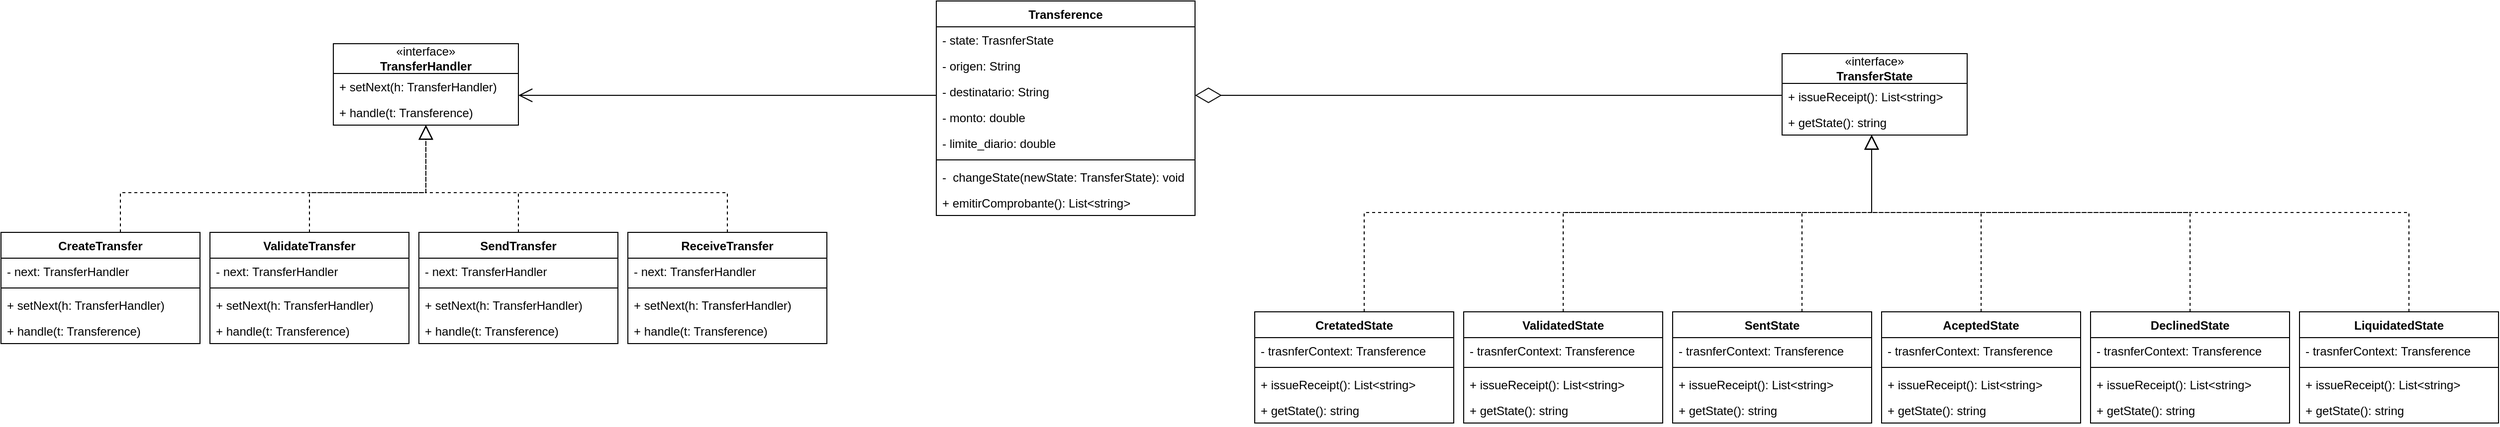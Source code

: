 <mxfile version="28.2.5">
  <diagram id="C5RBs43oDa-KdzZeNtuy" name="Page-1">
    <mxGraphModel dx="1489" dy="763" grid="1" gridSize="10" guides="1" tooltips="1" connect="1" arrows="1" fold="1" page="1" pageScale="1" pageWidth="827" pageHeight="1169" math="0" shadow="0">
      <root>
        <mxCell id="WIyWlLk6GJQsqaUBKTNV-0" />
        <mxCell id="WIyWlLk6GJQsqaUBKTNV-1" parent="WIyWlLk6GJQsqaUBKTNV-0" />
        <mxCell id="DVQdAIpatK4mYI48eg1U-0" value="«interface»&lt;br&gt;&lt;b&gt;TransferHandler&lt;/b&gt;" style="swimlane;fontStyle=0;childLayout=stackLayout;horizontal=1;startSize=30;fillColor=none;horizontalStack=0;resizeParent=1;resizeParentMax=0;resizeLast=0;collapsible=1;marginBottom=0;whiteSpace=wrap;html=1;" vertex="1" parent="WIyWlLk6GJQsqaUBKTNV-1">
          <mxGeometry x="334" y="60" width="186" height="82" as="geometry" />
        </mxCell>
        <mxCell id="DVQdAIpatK4mYI48eg1U-16" value="+ setNext(h: TransferHandler)" style="text;strokeColor=none;fillColor=none;align=left;verticalAlign=top;spacingLeft=4;spacingRight=4;overflow=hidden;rotatable=0;points=[[0,0.5],[1,0.5]];portConstraint=eastwest;whiteSpace=wrap;html=1;" vertex="1" parent="DVQdAIpatK4mYI48eg1U-0">
          <mxGeometry y="30" width="186" height="26" as="geometry" />
        </mxCell>
        <mxCell id="DVQdAIpatK4mYI48eg1U-1" value="+ handle(t: Transference)" style="text;strokeColor=none;fillColor=none;align=left;verticalAlign=top;spacingLeft=4;spacingRight=4;overflow=hidden;rotatable=0;points=[[0,0.5],[1,0.5]];portConstraint=eastwest;whiteSpace=wrap;html=1;" vertex="1" parent="DVQdAIpatK4mYI48eg1U-0">
          <mxGeometry y="56" width="186" height="26" as="geometry" />
        </mxCell>
        <mxCell id="DVQdAIpatK4mYI48eg1U-5" value="CreateTransfer" style="swimlane;fontStyle=1;align=center;verticalAlign=top;childLayout=stackLayout;horizontal=1;startSize=26;horizontalStack=0;resizeParent=1;resizeParentMax=0;resizeLast=0;collapsible=1;marginBottom=0;whiteSpace=wrap;html=1;" vertex="1" parent="WIyWlLk6GJQsqaUBKTNV-1">
          <mxGeometry y="250" width="200" height="112" as="geometry" />
        </mxCell>
        <mxCell id="DVQdAIpatK4mYI48eg1U-6" value="- next: TransferHandler" style="text;strokeColor=none;fillColor=none;align=left;verticalAlign=top;spacingLeft=4;spacingRight=4;overflow=hidden;rotatable=0;points=[[0,0.5],[1,0.5]];portConstraint=eastwest;whiteSpace=wrap;html=1;" vertex="1" parent="DVQdAIpatK4mYI48eg1U-5">
          <mxGeometry y="26" width="200" height="26" as="geometry" />
        </mxCell>
        <mxCell id="DVQdAIpatK4mYI48eg1U-7" value="" style="line;strokeWidth=1;fillColor=none;align=left;verticalAlign=middle;spacingTop=-1;spacingLeft=3;spacingRight=3;rotatable=0;labelPosition=right;points=[];portConstraint=eastwest;strokeColor=inherit;" vertex="1" parent="DVQdAIpatK4mYI48eg1U-5">
          <mxGeometry y="52" width="200" height="8" as="geometry" />
        </mxCell>
        <mxCell id="DVQdAIpatK4mYI48eg1U-8" value="+ setNext(h: TransferHandler)" style="text;strokeColor=none;fillColor=none;align=left;verticalAlign=top;spacingLeft=4;spacingRight=4;overflow=hidden;rotatable=0;points=[[0,0.5],[1,0.5]];portConstraint=eastwest;whiteSpace=wrap;html=1;" vertex="1" parent="DVQdAIpatK4mYI48eg1U-5">
          <mxGeometry y="60" width="200" height="26" as="geometry" />
        </mxCell>
        <mxCell id="DVQdAIpatK4mYI48eg1U-25" value="+ handle(t: Transference)" style="text;strokeColor=none;fillColor=none;align=left;verticalAlign=top;spacingLeft=4;spacingRight=4;overflow=hidden;rotatable=0;points=[[0,0.5],[1,0.5]];portConstraint=eastwest;whiteSpace=wrap;html=1;" vertex="1" parent="DVQdAIpatK4mYI48eg1U-5">
          <mxGeometry y="86" width="200" height="26" as="geometry" />
        </mxCell>
        <mxCell id="DVQdAIpatK4mYI48eg1U-9" value="" style="endArrow=block;dashed=1;endFill=0;endSize=12;html=1;rounded=0;edgeStyle=orthogonalEdgeStyle;" edge="1" parent="WIyWlLk6GJQsqaUBKTNV-1" source="DVQdAIpatK4mYI48eg1U-5" target="DVQdAIpatK4mYI48eg1U-0">
          <mxGeometry width="160" relative="1" as="geometry">
            <mxPoint x="240" y="180" as="sourcePoint" />
            <mxPoint x="400" y="180" as="targetPoint" />
            <Array as="points">
              <mxPoint x="120" y="210" />
              <mxPoint x="427" y="210" />
            </Array>
          </mxGeometry>
        </mxCell>
        <mxCell id="DVQdAIpatK4mYI48eg1U-10" value="Transference" style="swimlane;fontStyle=1;align=center;verticalAlign=top;childLayout=stackLayout;horizontal=1;startSize=26;horizontalStack=0;resizeParent=1;resizeParentMax=0;resizeLast=0;collapsible=1;marginBottom=0;whiteSpace=wrap;html=1;" vertex="1" parent="WIyWlLk6GJQsqaUBKTNV-1">
          <mxGeometry x="940" y="17" width="260" height="216" as="geometry" />
        </mxCell>
        <mxCell id="DVQdAIpatK4mYI48eg1U-57" value="- state: TrasnferState" style="text;strokeColor=none;fillColor=none;align=left;verticalAlign=top;spacingLeft=4;spacingRight=4;overflow=hidden;rotatable=0;points=[[0,0.5],[1,0.5]];portConstraint=eastwest;whiteSpace=wrap;html=1;" vertex="1" parent="DVQdAIpatK4mYI48eg1U-10">
          <mxGeometry y="26" width="260" height="26" as="geometry" />
        </mxCell>
        <mxCell id="DVQdAIpatK4mYI48eg1U-11" value="- origen: String" style="text;strokeColor=none;fillColor=none;align=left;verticalAlign=top;spacingLeft=4;spacingRight=4;overflow=hidden;rotatable=0;points=[[0,0.5],[1,0.5]];portConstraint=eastwest;whiteSpace=wrap;html=1;" vertex="1" parent="DVQdAIpatK4mYI48eg1U-10">
          <mxGeometry y="52" width="260" height="26" as="geometry" />
        </mxCell>
        <mxCell id="DVQdAIpatK4mYI48eg1U-18" value="- destinatario: String" style="text;strokeColor=none;fillColor=none;align=left;verticalAlign=top;spacingLeft=4;spacingRight=4;overflow=hidden;rotatable=0;points=[[0,0.5],[1,0.5]];portConstraint=eastwest;whiteSpace=wrap;html=1;" vertex="1" parent="DVQdAIpatK4mYI48eg1U-10">
          <mxGeometry y="78" width="260" height="26" as="geometry" />
        </mxCell>
        <mxCell id="DVQdAIpatK4mYI48eg1U-32" value="- monto: double" style="text;strokeColor=none;fillColor=none;align=left;verticalAlign=top;spacingLeft=4;spacingRight=4;overflow=hidden;rotatable=0;points=[[0,0.5],[1,0.5]];portConstraint=eastwest;whiteSpace=wrap;html=1;" vertex="1" parent="DVQdAIpatK4mYI48eg1U-10">
          <mxGeometry y="104" width="260" height="26" as="geometry" />
        </mxCell>
        <mxCell id="DVQdAIpatK4mYI48eg1U-33" value="- limite_diario: double" style="text;strokeColor=none;fillColor=none;align=left;verticalAlign=top;spacingLeft=4;spacingRight=4;overflow=hidden;rotatable=0;points=[[0,0.5],[1,0.5]];portConstraint=eastwest;whiteSpace=wrap;html=1;" vertex="1" parent="DVQdAIpatK4mYI48eg1U-10">
          <mxGeometry y="130" width="260" height="26" as="geometry" />
        </mxCell>
        <mxCell id="DVQdAIpatK4mYI48eg1U-12" value="" style="line;strokeWidth=1;fillColor=none;align=left;verticalAlign=middle;spacingTop=-1;spacingLeft=3;spacingRight=3;rotatable=0;labelPosition=right;points=[];portConstraint=eastwest;strokeColor=inherit;" vertex="1" parent="DVQdAIpatK4mYI48eg1U-10">
          <mxGeometry y="156" width="260" height="8" as="geometry" />
        </mxCell>
        <mxCell id="DVQdAIpatK4mYI48eg1U-13" value="-&amp;nbsp; changeState(newState: TransferState): void" style="text;strokeColor=none;fillColor=none;align=left;verticalAlign=top;spacingLeft=4;spacingRight=4;overflow=hidden;rotatable=0;points=[[0,0.5],[1,0.5]];portConstraint=eastwest;whiteSpace=wrap;html=1;" vertex="1" parent="DVQdAIpatK4mYI48eg1U-10">
          <mxGeometry y="164" width="260" height="26" as="geometry" />
        </mxCell>
        <mxCell id="DVQdAIpatK4mYI48eg1U-58" value="+ emitirComprobante(): List&amp;lt;string&amp;gt;" style="text;strokeColor=none;fillColor=none;align=left;verticalAlign=top;spacingLeft=4;spacingRight=4;overflow=hidden;rotatable=0;points=[[0,0.5],[1,0.5]];portConstraint=eastwest;whiteSpace=wrap;html=1;" vertex="1" parent="DVQdAIpatK4mYI48eg1U-10">
          <mxGeometry y="190" width="260" height="26" as="geometry" />
        </mxCell>
        <mxCell id="DVQdAIpatK4mYI48eg1U-14" value="" style="endArrow=open;endFill=1;endSize=12;html=1;rounded=0;edgeStyle=orthogonalEdgeStyle;" edge="1" parent="WIyWlLk6GJQsqaUBKTNV-1" source="DVQdAIpatK4mYI48eg1U-10" target="DVQdAIpatK4mYI48eg1U-0">
          <mxGeometry width="160" relative="1" as="geometry">
            <mxPoint x="520" y="290" as="sourcePoint" />
            <mxPoint x="680" y="290" as="targetPoint" />
            <Array as="points">
              <mxPoint x="620" y="112" />
              <mxPoint x="620" y="112" />
            </Array>
          </mxGeometry>
        </mxCell>
        <mxCell id="DVQdAIpatK4mYI48eg1U-19" value="ValidateTransfer" style="swimlane;fontStyle=1;align=center;verticalAlign=top;childLayout=stackLayout;horizontal=1;startSize=26;horizontalStack=0;resizeParent=1;resizeParentMax=0;resizeLast=0;collapsible=1;marginBottom=0;whiteSpace=wrap;html=1;" vertex="1" parent="WIyWlLk6GJQsqaUBKTNV-1">
          <mxGeometry x="210" y="250" width="200" height="112" as="geometry" />
        </mxCell>
        <mxCell id="DVQdAIpatK4mYI48eg1U-20" value="- next: TransferHandler" style="text;strokeColor=none;fillColor=none;align=left;verticalAlign=top;spacingLeft=4;spacingRight=4;overflow=hidden;rotatable=0;points=[[0,0.5],[1,0.5]];portConstraint=eastwest;whiteSpace=wrap;html=1;" vertex="1" parent="DVQdAIpatK4mYI48eg1U-19">
          <mxGeometry y="26" width="200" height="26" as="geometry" />
        </mxCell>
        <mxCell id="DVQdAIpatK4mYI48eg1U-21" value="" style="line;strokeWidth=1;fillColor=none;align=left;verticalAlign=middle;spacingTop=-1;spacingLeft=3;spacingRight=3;rotatable=0;labelPosition=right;points=[];portConstraint=eastwest;strokeColor=inherit;" vertex="1" parent="DVQdAIpatK4mYI48eg1U-19">
          <mxGeometry y="52" width="200" height="8" as="geometry" />
        </mxCell>
        <mxCell id="DVQdAIpatK4mYI48eg1U-22" value="+ setNext(h: TransferHandler)" style="text;strokeColor=none;fillColor=none;align=left;verticalAlign=top;spacingLeft=4;spacingRight=4;overflow=hidden;rotatable=0;points=[[0,0.5],[1,0.5]];portConstraint=eastwest;whiteSpace=wrap;html=1;" vertex="1" parent="DVQdAIpatK4mYI48eg1U-19">
          <mxGeometry y="60" width="200" height="26" as="geometry" />
        </mxCell>
        <mxCell id="DVQdAIpatK4mYI48eg1U-26" value="+ handle(t: Transference)" style="text;strokeColor=none;fillColor=none;align=left;verticalAlign=top;spacingLeft=4;spacingRight=4;overflow=hidden;rotatable=0;points=[[0,0.5],[1,0.5]];portConstraint=eastwest;whiteSpace=wrap;html=1;" vertex="1" parent="DVQdAIpatK4mYI48eg1U-19">
          <mxGeometry y="86" width="200" height="26" as="geometry" />
        </mxCell>
        <mxCell id="DVQdAIpatK4mYI48eg1U-24" value="" style="endArrow=block;dashed=1;endFill=0;endSize=12;html=1;rounded=0;edgeStyle=orthogonalEdgeStyle;" edge="1" parent="WIyWlLk6GJQsqaUBKTNV-1" source="DVQdAIpatK4mYI48eg1U-19" target="DVQdAIpatK4mYI48eg1U-0">
          <mxGeometry width="160" relative="1" as="geometry">
            <mxPoint x="490" y="358" as="sourcePoint" />
            <mxPoint x="797" y="250" as="targetPoint" />
            <Array as="points">
              <mxPoint x="310" y="210" />
              <mxPoint x="427" y="210" />
            </Array>
          </mxGeometry>
        </mxCell>
        <mxCell id="DVQdAIpatK4mYI48eg1U-27" value="SendTransfer" style="swimlane;fontStyle=1;align=center;verticalAlign=top;childLayout=stackLayout;horizontal=1;startSize=26;horizontalStack=0;resizeParent=1;resizeParentMax=0;resizeLast=0;collapsible=1;marginBottom=0;whiteSpace=wrap;html=1;" vertex="1" parent="WIyWlLk6GJQsqaUBKTNV-1">
          <mxGeometry x="420" y="250" width="200" height="112" as="geometry" />
        </mxCell>
        <mxCell id="DVQdAIpatK4mYI48eg1U-28" value="- next: TransferHandler" style="text;strokeColor=none;fillColor=none;align=left;verticalAlign=top;spacingLeft=4;spacingRight=4;overflow=hidden;rotatable=0;points=[[0,0.5],[1,0.5]];portConstraint=eastwest;whiteSpace=wrap;html=1;" vertex="1" parent="DVQdAIpatK4mYI48eg1U-27">
          <mxGeometry y="26" width="200" height="26" as="geometry" />
        </mxCell>
        <mxCell id="DVQdAIpatK4mYI48eg1U-29" value="" style="line;strokeWidth=1;fillColor=none;align=left;verticalAlign=middle;spacingTop=-1;spacingLeft=3;spacingRight=3;rotatable=0;labelPosition=right;points=[];portConstraint=eastwest;strokeColor=inherit;" vertex="1" parent="DVQdAIpatK4mYI48eg1U-27">
          <mxGeometry y="52" width="200" height="8" as="geometry" />
        </mxCell>
        <mxCell id="DVQdAIpatK4mYI48eg1U-30" value="+ setNext(h: TransferHandler)" style="text;strokeColor=none;fillColor=none;align=left;verticalAlign=top;spacingLeft=4;spacingRight=4;overflow=hidden;rotatable=0;points=[[0,0.5],[1,0.5]];portConstraint=eastwest;whiteSpace=wrap;html=1;" vertex="1" parent="DVQdAIpatK4mYI48eg1U-27">
          <mxGeometry y="60" width="200" height="26" as="geometry" />
        </mxCell>
        <mxCell id="DVQdAIpatK4mYI48eg1U-31" value="+ handle(t: Transference)" style="text;strokeColor=none;fillColor=none;align=left;verticalAlign=top;spacingLeft=4;spacingRight=4;overflow=hidden;rotatable=0;points=[[0,0.5],[1,0.5]];portConstraint=eastwest;whiteSpace=wrap;html=1;" vertex="1" parent="DVQdAIpatK4mYI48eg1U-27">
          <mxGeometry y="86" width="200" height="26" as="geometry" />
        </mxCell>
        <mxCell id="DVQdAIpatK4mYI48eg1U-34" value="" style="endArrow=block;dashed=1;endFill=0;endSize=12;html=1;rounded=0;edgeStyle=orthogonalEdgeStyle;" edge="1" parent="WIyWlLk6GJQsqaUBKTNV-1" source="DVQdAIpatK4mYI48eg1U-27" target="DVQdAIpatK4mYI48eg1U-0">
          <mxGeometry width="160" relative="1" as="geometry">
            <mxPoint x="300" y="338" as="sourcePoint" />
            <mxPoint x="417" y="230" as="targetPoint" />
            <Array as="points">
              <mxPoint x="520" y="210" />
              <mxPoint x="427" y="210" />
            </Array>
          </mxGeometry>
        </mxCell>
        <mxCell id="DVQdAIpatK4mYI48eg1U-35" value="ReceiveTransfer" style="swimlane;fontStyle=1;align=center;verticalAlign=top;childLayout=stackLayout;horizontal=1;startSize=26;horizontalStack=0;resizeParent=1;resizeParentMax=0;resizeLast=0;collapsible=1;marginBottom=0;whiteSpace=wrap;html=1;" vertex="1" parent="WIyWlLk6GJQsqaUBKTNV-1">
          <mxGeometry x="630" y="250" width="200" height="112" as="geometry" />
        </mxCell>
        <mxCell id="DVQdAIpatK4mYI48eg1U-36" value="- next: TransferHandler" style="text;strokeColor=none;fillColor=none;align=left;verticalAlign=top;spacingLeft=4;spacingRight=4;overflow=hidden;rotatable=0;points=[[0,0.5],[1,0.5]];portConstraint=eastwest;whiteSpace=wrap;html=1;" vertex="1" parent="DVQdAIpatK4mYI48eg1U-35">
          <mxGeometry y="26" width="200" height="26" as="geometry" />
        </mxCell>
        <mxCell id="DVQdAIpatK4mYI48eg1U-37" value="" style="line;strokeWidth=1;fillColor=none;align=left;verticalAlign=middle;spacingTop=-1;spacingLeft=3;spacingRight=3;rotatable=0;labelPosition=right;points=[];portConstraint=eastwest;strokeColor=inherit;" vertex="1" parent="DVQdAIpatK4mYI48eg1U-35">
          <mxGeometry y="52" width="200" height="8" as="geometry" />
        </mxCell>
        <mxCell id="DVQdAIpatK4mYI48eg1U-38" value="+ setNext(h: TransferHandler)" style="text;strokeColor=none;fillColor=none;align=left;verticalAlign=top;spacingLeft=4;spacingRight=4;overflow=hidden;rotatable=0;points=[[0,0.5],[1,0.5]];portConstraint=eastwest;whiteSpace=wrap;html=1;" vertex="1" parent="DVQdAIpatK4mYI48eg1U-35">
          <mxGeometry y="60" width="200" height="26" as="geometry" />
        </mxCell>
        <mxCell id="DVQdAIpatK4mYI48eg1U-39" value="+ handle(t: Transference)" style="text;strokeColor=none;fillColor=none;align=left;verticalAlign=top;spacingLeft=4;spacingRight=4;overflow=hidden;rotatable=0;points=[[0,0.5],[1,0.5]];portConstraint=eastwest;whiteSpace=wrap;html=1;" vertex="1" parent="DVQdAIpatK4mYI48eg1U-35">
          <mxGeometry y="86" width="200" height="26" as="geometry" />
        </mxCell>
        <mxCell id="DVQdAIpatK4mYI48eg1U-40" value="" style="endArrow=block;dashed=1;endFill=0;endSize=12;html=1;rounded=0;edgeStyle=orthogonalEdgeStyle;" edge="1" parent="WIyWlLk6GJQsqaUBKTNV-1" source="DVQdAIpatK4mYI48eg1U-35" target="DVQdAIpatK4mYI48eg1U-0">
          <mxGeometry width="160" relative="1" as="geometry">
            <mxPoint x="613" y="318" as="sourcePoint" />
            <mxPoint x="520" y="210" as="targetPoint" />
            <Array as="points">
              <mxPoint x="730" y="210" />
              <mxPoint x="427" y="210" />
            </Array>
          </mxGeometry>
        </mxCell>
        <mxCell id="DVQdAIpatK4mYI48eg1U-48" value="«interface»&lt;br&gt;&lt;b&gt;TransferState&lt;/b&gt;" style="swimlane;fontStyle=0;childLayout=stackLayout;horizontal=1;startSize=30;fillColor=none;horizontalStack=0;resizeParent=1;resizeParentMax=0;resizeLast=0;collapsible=1;marginBottom=0;whiteSpace=wrap;html=1;" vertex="1" parent="WIyWlLk6GJQsqaUBKTNV-1">
          <mxGeometry x="1790" y="70" width="186" height="82" as="geometry" />
        </mxCell>
        <mxCell id="DVQdAIpatK4mYI48eg1U-49" value="+ issueReceipt(): List&amp;lt;string&amp;gt;" style="text;strokeColor=none;fillColor=none;align=left;verticalAlign=top;spacingLeft=4;spacingRight=4;overflow=hidden;rotatable=0;points=[[0,0.5],[1,0.5]];portConstraint=eastwest;whiteSpace=wrap;html=1;" vertex="1" parent="DVQdAIpatK4mYI48eg1U-48">
          <mxGeometry y="30" width="186" height="26" as="geometry" />
        </mxCell>
        <mxCell id="DVQdAIpatK4mYI48eg1U-50" value="+ getState(): string" style="text;strokeColor=none;fillColor=none;align=left;verticalAlign=top;spacingLeft=4;spacingRight=4;overflow=hidden;rotatable=0;points=[[0,0.5],[1,0.5]];portConstraint=eastwest;whiteSpace=wrap;html=1;" vertex="1" parent="DVQdAIpatK4mYI48eg1U-48">
          <mxGeometry y="56" width="186" height="26" as="geometry" />
        </mxCell>
        <mxCell id="DVQdAIpatK4mYI48eg1U-51" value="ValidatedState" style="swimlane;fontStyle=1;align=center;verticalAlign=top;childLayout=stackLayout;horizontal=1;startSize=26;horizontalStack=0;resizeParent=1;resizeParentMax=0;resizeLast=0;collapsible=1;marginBottom=0;whiteSpace=wrap;html=1;" vertex="1" parent="WIyWlLk6GJQsqaUBKTNV-1">
          <mxGeometry x="1470" y="330" width="200" height="112" as="geometry" />
        </mxCell>
        <mxCell id="DVQdAIpatK4mYI48eg1U-52" value="- trasnferContext: Transference" style="text;strokeColor=none;fillColor=none;align=left;verticalAlign=top;spacingLeft=4;spacingRight=4;overflow=hidden;rotatable=0;points=[[0,0.5],[1,0.5]];portConstraint=eastwest;whiteSpace=wrap;html=1;" vertex="1" parent="DVQdAIpatK4mYI48eg1U-51">
          <mxGeometry y="26" width="200" height="26" as="geometry" />
        </mxCell>
        <mxCell id="DVQdAIpatK4mYI48eg1U-53" value="" style="line;strokeWidth=1;fillColor=none;align=left;verticalAlign=middle;spacingTop=-1;spacingLeft=3;spacingRight=3;rotatable=0;labelPosition=right;points=[];portConstraint=eastwest;strokeColor=inherit;" vertex="1" parent="DVQdAIpatK4mYI48eg1U-51">
          <mxGeometry y="52" width="200" height="8" as="geometry" />
        </mxCell>
        <mxCell id="DVQdAIpatK4mYI48eg1U-65" value="+ issueReceipt(): List&amp;lt;string&amp;gt;" style="text;strokeColor=none;fillColor=none;align=left;verticalAlign=top;spacingLeft=4;spacingRight=4;overflow=hidden;rotatable=0;points=[[0,0.5],[1,0.5]];portConstraint=eastwest;whiteSpace=wrap;html=1;" vertex="1" parent="DVQdAIpatK4mYI48eg1U-51">
          <mxGeometry y="60" width="200" height="26" as="geometry" />
        </mxCell>
        <mxCell id="DVQdAIpatK4mYI48eg1U-66" value="+ getState(): string" style="text;strokeColor=none;fillColor=none;align=left;verticalAlign=top;spacingLeft=4;spacingRight=4;overflow=hidden;rotatable=0;points=[[0,0.5],[1,0.5]];portConstraint=eastwest;whiteSpace=wrap;html=1;" vertex="1" parent="DVQdAIpatK4mYI48eg1U-51">
          <mxGeometry y="86" width="200" height="26" as="geometry" />
        </mxCell>
        <mxCell id="DVQdAIpatK4mYI48eg1U-56" value="" style="endArrow=diamondThin;endFill=0;endSize=24;html=1;rounded=0;edgeStyle=orthogonalEdgeStyle;" edge="1" parent="WIyWlLk6GJQsqaUBKTNV-1" source="DVQdAIpatK4mYI48eg1U-48" target="DVQdAIpatK4mYI48eg1U-10">
          <mxGeometry width="160" relative="1" as="geometry">
            <mxPoint x="1200" y="110" as="sourcePoint" />
            <mxPoint x="1360" y="110" as="targetPoint" />
            <Array as="points">
              <mxPoint x="1300" y="112" />
              <mxPoint x="1300" y="112" />
            </Array>
          </mxGeometry>
        </mxCell>
        <mxCell id="DVQdAIpatK4mYI48eg1U-60" value="SentState" style="swimlane;fontStyle=1;align=center;verticalAlign=top;childLayout=stackLayout;horizontal=1;startSize=26;horizontalStack=0;resizeParent=1;resizeParentMax=0;resizeLast=0;collapsible=1;marginBottom=0;whiteSpace=wrap;html=1;" vertex="1" parent="WIyWlLk6GJQsqaUBKTNV-1">
          <mxGeometry x="1680" y="330" width="200" height="112" as="geometry" />
        </mxCell>
        <mxCell id="DVQdAIpatK4mYI48eg1U-61" value="- trasnferContext: Transference" style="text;strokeColor=none;fillColor=none;align=left;verticalAlign=top;spacingLeft=4;spacingRight=4;overflow=hidden;rotatable=0;points=[[0,0.5],[1,0.5]];portConstraint=eastwest;whiteSpace=wrap;html=1;" vertex="1" parent="DVQdAIpatK4mYI48eg1U-60">
          <mxGeometry y="26" width="200" height="26" as="geometry" />
        </mxCell>
        <mxCell id="DVQdAIpatK4mYI48eg1U-62" value="" style="line;strokeWidth=1;fillColor=none;align=left;verticalAlign=middle;spacingTop=-1;spacingLeft=3;spacingRight=3;rotatable=0;labelPosition=right;points=[];portConstraint=eastwest;strokeColor=inherit;" vertex="1" parent="DVQdAIpatK4mYI48eg1U-60">
          <mxGeometry y="52" width="200" height="8" as="geometry" />
        </mxCell>
        <mxCell id="DVQdAIpatK4mYI48eg1U-82" value="+ issueReceipt(): List&amp;lt;string&amp;gt;" style="text;strokeColor=none;fillColor=none;align=left;verticalAlign=top;spacingLeft=4;spacingRight=4;overflow=hidden;rotatable=0;points=[[0,0.5],[1,0.5]];portConstraint=eastwest;whiteSpace=wrap;html=1;" vertex="1" parent="DVQdAIpatK4mYI48eg1U-60">
          <mxGeometry y="60" width="200" height="26" as="geometry" />
        </mxCell>
        <mxCell id="DVQdAIpatK4mYI48eg1U-85" value="+ getState(): string" style="text;strokeColor=none;fillColor=none;align=left;verticalAlign=top;spacingLeft=4;spacingRight=4;overflow=hidden;rotatable=0;points=[[0,0.5],[1,0.5]];portConstraint=eastwest;whiteSpace=wrap;html=1;" vertex="1" parent="DVQdAIpatK4mYI48eg1U-60">
          <mxGeometry y="86" width="200" height="26" as="geometry" />
        </mxCell>
        <mxCell id="DVQdAIpatK4mYI48eg1U-67" value="AceptedState" style="swimlane;fontStyle=1;align=center;verticalAlign=top;childLayout=stackLayout;horizontal=1;startSize=26;horizontalStack=0;resizeParent=1;resizeParentMax=0;resizeLast=0;collapsible=1;marginBottom=0;whiteSpace=wrap;html=1;" vertex="1" parent="WIyWlLk6GJQsqaUBKTNV-1">
          <mxGeometry x="1890" y="330" width="200" height="112" as="geometry" />
        </mxCell>
        <mxCell id="DVQdAIpatK4mYI48eg1U-68" value="- trasnferContext: Transference" style="text;strokeColor=none;fillColor=none;align=left;verticalAlign=top;spacingLeft=4;spacingRight=4;overflow=hidden;rotatable=0;points=[[0,0.5],[1,0.5]];portConstraint=eastwest;whiteSpace=wrap;html=1;" vertex="1" parent="DVQdAIpatK4mYI48eg1U-67">
          <mxGeometry y="26" width="200" height="26" as="geometry" />
        </mxCell>
        <mxCell id="DVQdAIpatK4mYI48eg1U-69" value="" style="line;strokeWidth=1;fillColor=none;align=left;verticalAlign=middle;spacingTop=-1;spacingLeft=3;spacingRight=3;rotatable=0;labelPosition=right;points=[];portConstraint=eastwest;strokeColor=inherit;" vertex="1" parent="DVQdAIpatK4mYI48eg1U-67">
          <mxGeometry y="52" width="200" height="8" as="geometry" />
        </mxCell>
        <mxCell id="DVQdAIpatK4mYI48eg1U-83" value="+ issueReceipt(): List&amp;lt;string&amp;gt;" style="text;strokeColor=none;fillColor=none;align=left;verticalAlign=top;spacingLeft=4;spacingRight=4;overflow=hidden;rotatable=0;points=[[0,0.5],[1,0.5]];portConstraint=eastwest;whiteSpace=wrap;html=1;" vertex="1" parent="DVQdAIpatK4mYI48eg1U-67">
          <mxGeometry y="60" width="200" height="26" as="geometry" />
        </mxCell>
        <mxCell id="DVQdAIpatK4mYI48eg1U-86" value="+ getState(): string" style="text;strokeColor=none;fillColor=none;align=left;verticalAlign=top;spacingLeft=4;spacingRight=4;overflow=hidden;rotatable=0;points=[[0,0.5],[1,0.5]];portConstraint=eastwest;whiteSpace=wrap;html=1;" vertex="1" parent="DVQdAIpatK4mYI48eg1U-67">
          <mxGeometry y="86" width="200" height="26" as="geometry" />
        </mxCell>
        <mxCell id="DVQdAIpatK4mYI48eg1U-72" value="DeclinedState" style="swimlane;fontStyle=1;align=center;verticalAlign=top;childLayout=stackLayout;horizontal=1;startSize=26;horizontalStack=0;resizeParent=1;resizeParentMax=0;resizeLast=0;collapsible=1;marginBottom=0;whiteSpace=wrap;html=1;" vertex="1" parent="WIyWlLk6GJQsqaUBKTNV-1">
          <mxGeometry x="2100" y="330" width="200" height="112" as="geometry" />
        </mxCell>
        <mxCell id="DVQdAIpatK4mYI48eg1U-73" value="- trasnferContext: Transference" style="text;strokeColor=none;fillColor=none;align=left;verticalAlign=top;spacingLeft=4;spacingRight=4;overflow=hidden;rotatable=0;points=[[0,0.5],[1,0.5]];portConstraint=eastwest;whiteSpace=wrap;html=1;" vertex="1" parent="DVQdAIpatK4mYI48eg1U-72">
          <mxGeometry y="26" width="200" height="26" as="geometry" />
        </mxCell>
        <mxCell id="DVQdAIpatK4mYI48eg1U-74" value="" style="line;strokeWidth=1;fillColor=none;align=left;verticalAlign=middle;spacingTop=-1;spacingLeft=3;spacingRight=3;rotatable=0;labelPosition=right;points=[];portConstraint=eastwest;strokeColor=inherit;" vertex="1" parent="DVQdAIpatK4mYI48eg1U-72">
          <mxGeometry y="52" width="200" height="8" as="geometry" />
        </mxCell>
        <mxCell id="DVQdAIpatK4mYI48eg1U-84" value="+ issueReceipt(): List&amp;lt;string&amp;gt;" style="text;strokeColor=none;fillColor=none;align=left;verticalAlign=top;spacingLeft=4;spacingRight=4;overflow=hidden;rotatable=0;points=[[0,0.5],[1,0.5]];portConstraint=eastwest;whiteSpace=wrap;html=1;" vertex="1" parent="DVQdAIpatK4mYI48eg1U-72">
          <mxGeometry y="60" width="200" height="26" as="geometry" />
        </mxCell>
        <mxCell id="DVQdAIpatK4mYI48eg1U-87" value="+ getState(): string" style="text;strokeColor=none;fillColor=none;align=left;verticalAlign=top;spacingLeft=4;spacingRight=4;overflow=hidden;rotatable=0;points=[[0,0.5],[1,0.5]];portConstraint=eastwest;whiteSpace=wrap;html=1;" vertex="1" parent="DVQdAIpatK4mYI48eg1U-72">
          <mxGeometry y="86" width="200" height="26" as="geometry" />
        </mxCell>
        <mxCell id="DVQdAIpatK4mYI48eg1U-77" value="LiquidatedState" style="swimlane;fontStyle=1;align=center;verticalAlign=top;childLayout=stackLayout;horizontal=1;startSize=26;horizontalStack=0;resizeParent=1;resizeParentMax=0;resizeLast=0;collapsible=1;marginBottom=0;whiteSpace=wrap;html=1;" vertex="1" parent="WIyWlLk6GJQsqaUBKTNV-1">
          <mxGeometry x="2310" y="330" width="200" height="112" as="geometry" />
        </mxCell>
        <mxCell id="DVQdAIpatK4mYI48eg1U-78" value="- trasnferContext: Transference" style="text;strokeColor=none;fillColor=none;align=left;verticalAlign=top;spacingLeft=4;spacingRight=4;overflow=hidden;rotatable=0;points=[[0,0.5],[1,0.5]];portConstraint=eastwest;whiteSpace=wrap;html=1;" vertex="1" parent="DVQdAIpatK4mYI48eg1U-77">
          <mxGeometry y="26" width="200" height="26" as="geometry" />
        </mxCell>
        <mxCell id="DVQdAIpatK4mYI48eg1U-79" value="" style="line;strokeWidth=1;fillColor=none;align=left;verticalAlign=middle;spacingTop=-1;spacingLeft=3;spacingRight=3;rotatable=0;labelPosition=right;points=[];portConstraint=eastwest;strokeColor=inherit;" vertex="1" parent="DVQdAIpatK4mYI48eg1U-77">
          <mxGeometry y="52" width="200" height="8" as="geometry" />
        </mxCell>
        <mxCell id="DVQdAIpatK4mYI48eg1U-89" value="+ issueReceipt(): List&amp;lt;string&amp;gt;" style="text;strokeColor=none;fillColor=none;align=left;verticalAlign=top;spacingLeft=4;spacingRight=4;overflow=hidden;rotatable=0;points=[[0,0.5],[1,0.5]];portConstraint=eastwest;whiteSpace=wrap;html=1;" vertex="1" parent="DVQdAIpatK4mYI48eg1U-77">
          <mxGeometry y="60" width="200" height="26" as="geometry" />
        </mxCell>
        <mxCell id="DVQdAIpatK4mYI48eg1U-88" value="+ getState(): string" style="text;strokeColor=none;fillColor=none;align=left;verticalAlign=top;spacingLeft=4;spacingRight=4;overflow=hidden;rotatable=0;points=[[0,0.5],[1,0.5]];portConstraint=eastwest;whiteSpace=wrap;html=1;" vertex="1" parent="DVQdAIpatK4mYI48eg1U-77">
          <mxGeometry y="86" width="200" height="26" as="geometry" />
        </mxCell>
        <mxCell id="DVQdAIpatK4mYI48eg1U-90" value="" style="endArrow=block;dashed=1;endFill=0;endSize=12;html=1;rounded=0;edgeStyle=orthogonalEdgeStyle;" edge="1" parent="WIyWlLk6GJQsqaUBKTNV-1" source="DVQdAIpatK4mYI48eg1U-51" target="DVQdAIpatK4mYI48eg1U-48">
          <mxGeometry width="160" relative="1" as="geometry">
            <mxPoint x="1400" y="200" as="sourcePoint" />
            <mxPoint x="1560" y="200" as="targetPoint" />
            <Array as="points">
              <mxPoint x="1570" y="230" />
              <mxPoint x="1880" y="230" />
            </Array>
          </mxGeometry>
        </mxCell>
        <mxCell id="DVQdAIpatK4mYI48eg1U-91" value="" style="endArrow=block;dashed=1;endFill=0;endSize=12;html=1;rounded=0;edgeStyle=orthogonalEdgeStyle;" edge="1" parent="WIyWlLk6GJQsqaUBKTNV-1" source="DVQdAIpatK4mYI48eg1U-60" target="DVQdAIpatK4mYI48eg1U-48">
          <mxGeometry width="160" relative="1" as="geometry">
            <mxPoint x="1710" y="357" as="sourcePoint" />
            <mxPoint x="2130" y="220" as="targetPoint" />
            <Array as="points">
              <mxPoint x="1810" y="230" />
              <mxPoint x="1880" y="230" />
            </Array>
          </mxGeometry>
        </mxCell>
        <mxCell id="DVQdAIpatK4mYI48eg1U-92" value="" style="endArrow=block;dashed=1;endFill=0;endSize=12;html=1;rounded=0;edgeStyle=orthogonalEdgeStyle;" edge="1" parent="WIyWlLk6GJQsqaUBKTNV-1" source="DVQdAIpatK4mYI48eg1U-67" target="DVQdAIpatK4mYI48eg1U-48">
          <mxGeometry width="160" relative="1" as="geometry">
            <mxPoint x="1990" y="347" as="sourcePoint" />
            <mxPoint x="2410" y="210" as="targetPoint" />
            <Array as="points">
              <mxPoint x="1990" y="230" />
              <mxPoint x="1880" y="230" />
            </Array>
          </mxGeometry>
        </mxCell>
        <mxCell id="DVQdAIpatK4mYI48eg1U-93" value="" style="endArrow=block;dashed=1;endFill=0;endSize=12;html=1;rounded=0;edgeStyle=orthogonalEdgeStyle;" edge="1" parent="WIyWlLk6GJQsqaUBKTNV-1" source="DVQdAIpatK4mYI48eg1U-72" target="DVQdAIpatK4mYI48eg1U-48">
          <mxGeometry width="160" relative="1" as="geometry">
            <mxPoint x="2010" y="327" as="sourcePoint" />
            <mxPoint x="2430" y="190" as="targetPoint" />
            <Array as="points">
              <mxPoint x="2200" y="230" />
              <mxPoint x="1880" y="230" />
            </Array>
          </mxGeometry>
        </mxCell>
        <mxCell id="DVQdAIpatK4mYI48eg1U-94" value="" style="endArrow=block;dashed=1;endFill=0;endSize=12;html=1;rounded=0;edgeStyle=orthogonalEdgeStyle;" edge="1" parent="WIyWlLk6GJQsqaUBKTNV-1" source="DVQdAIpatK4mYI48eg1U-77" target="DVQdAIpatK4mYI48eg1U-48">
          <mxGeometry width="160" relative="1" as="geometry">
            <mxPoint x="2070" y="327" as="sourcePoint" />
            <mxPoint x="2490" y="190" as="targetPoint" />
            <Array as="points">
              <mxPoint x="2420" y="230" />
              <mxPoint x="1880" y="230" />
            </Array>
          </mxGeometry>
        </mxCell>
        <mxCell id="DVQdAIpatK4mYI48eg1U-95" value="CretatedState" style="swimlane;fontStyle=1;align=center;verticalAlign=top;childLayout=stackLayout;horizontal=1;startSize=26;horizontalStack=0;resizeParent=1;resizeParentMax=0;resizeLast=0;collapsible=1;marginBottom=0;whiteSpace=wrap;html=1;" vertex="1" parent="WIyWlLk6GJQsqaUBKTNV-1">
          <mxGeometry x="1260" y="330" width="200" height="112" as="geometry" />
        </mxCell>
        <mxCell id="DVQdAIpatK4mYI48eg1U-96" value="- trasnferContext: Transference" style="text;strokeColor=none;fillColor=none;align=left;verticalAlign=top;spacingLeft=4;spacingRight=4;overflow=hidden;rotatable=0;points=[[0,0.5],[1,0.5]];portConstraint=eastwest;whiteSpace=wrap;html=1;" vertex="1" parent="DVQdAIpatK4mYI48eg1U-95">
          <mxGeometry y="26" width="200" height="26" as="geometry" />
        </mxCell>
        <mxCell id="DVQdAIpatK4mYI48eg1U-97" value="" style="line;strokeWidth=1;fillColor=none;align=left;verticalAlign=middle;spacingTop=-1;spacingLeft=3;spacingRight=3;rotatable=0;labelPosition=right;points=[];portConstraint=eastwest;strokeColor=inherit;" vertex="1" parent="DVQdAIpatK4mYI48eg1U-95">
          <mxGeometry y="52" width="200" height="8" as="geometry" />
        </mxCell>
        <mxCell id="DVQdAIpatK4mYI48eg1U-98" value="+ issueReceipt(): List&amp;lt;string&amp;gt;" style="text;strokeColor=none;fillColor=none;align=left;verticalAlign=top;spacingLeft=4;spacingRight=4;overflow=hidden;rotatable=0;points=[[0,0.5],[1,0.5]];portConstraint=eastwest;whiteSpace=wrap;html=1;" vertex="1" parent="DVQdAIpatK4mYI48eg1U-95">
          <mxGeometry y="60" width="200" height="26" as="geometry" />
        </mxCell>
        <mxCell id="DVQdAIpatK4mYI48eg1U-99" value="+ getState(): string" style="text;strokeColor=none;fillColor=none;align=left;verticalAlign=top;spacingLeft=4;spacingRight=4;overflow=hidden;rotatable=0;points=[[0,0.5],[1,0.5]];portConstraint=eastwest;whiteSpace=wrap;html=1;" vertex="1" parent="DVQdAIpatK4mYI48eg1U-95">
          <mxGeometry y="86" width="200" height="26" as="geometry" />
        </mxCell>
        <mxCell id="DVQdAIpatK4mYI48eg1U-100" value="" style="endArrow=block;dashed=1;endFill=0;endSize=12;html=1;rounded=0;edgeStyle=orthogonalEdgeStyle;" edge="1" parent="WIyWlLk6GJQsqaUBKTNV-1" source="DVQdAIpatK4mYI48eg1U-95" target="DVQdAIpatK4mYI48eg1U-48">
          <mxGeometry width="160" relative="1" as="geometry">
            <mxPoint x="1410" y="367" as="sourcePoint" />
            <mxPoint x="1830" y="230" as="targetPoint" />
            <Array as="points">
              <mxPoint x="1370" y="230" />
              <mxPoint x="1880" y="230" />
            </Array>
          </mxGeometry>
        </mxCell>
      </root>
    </mxGraphModel>
  </diagram>
</mxfile>

